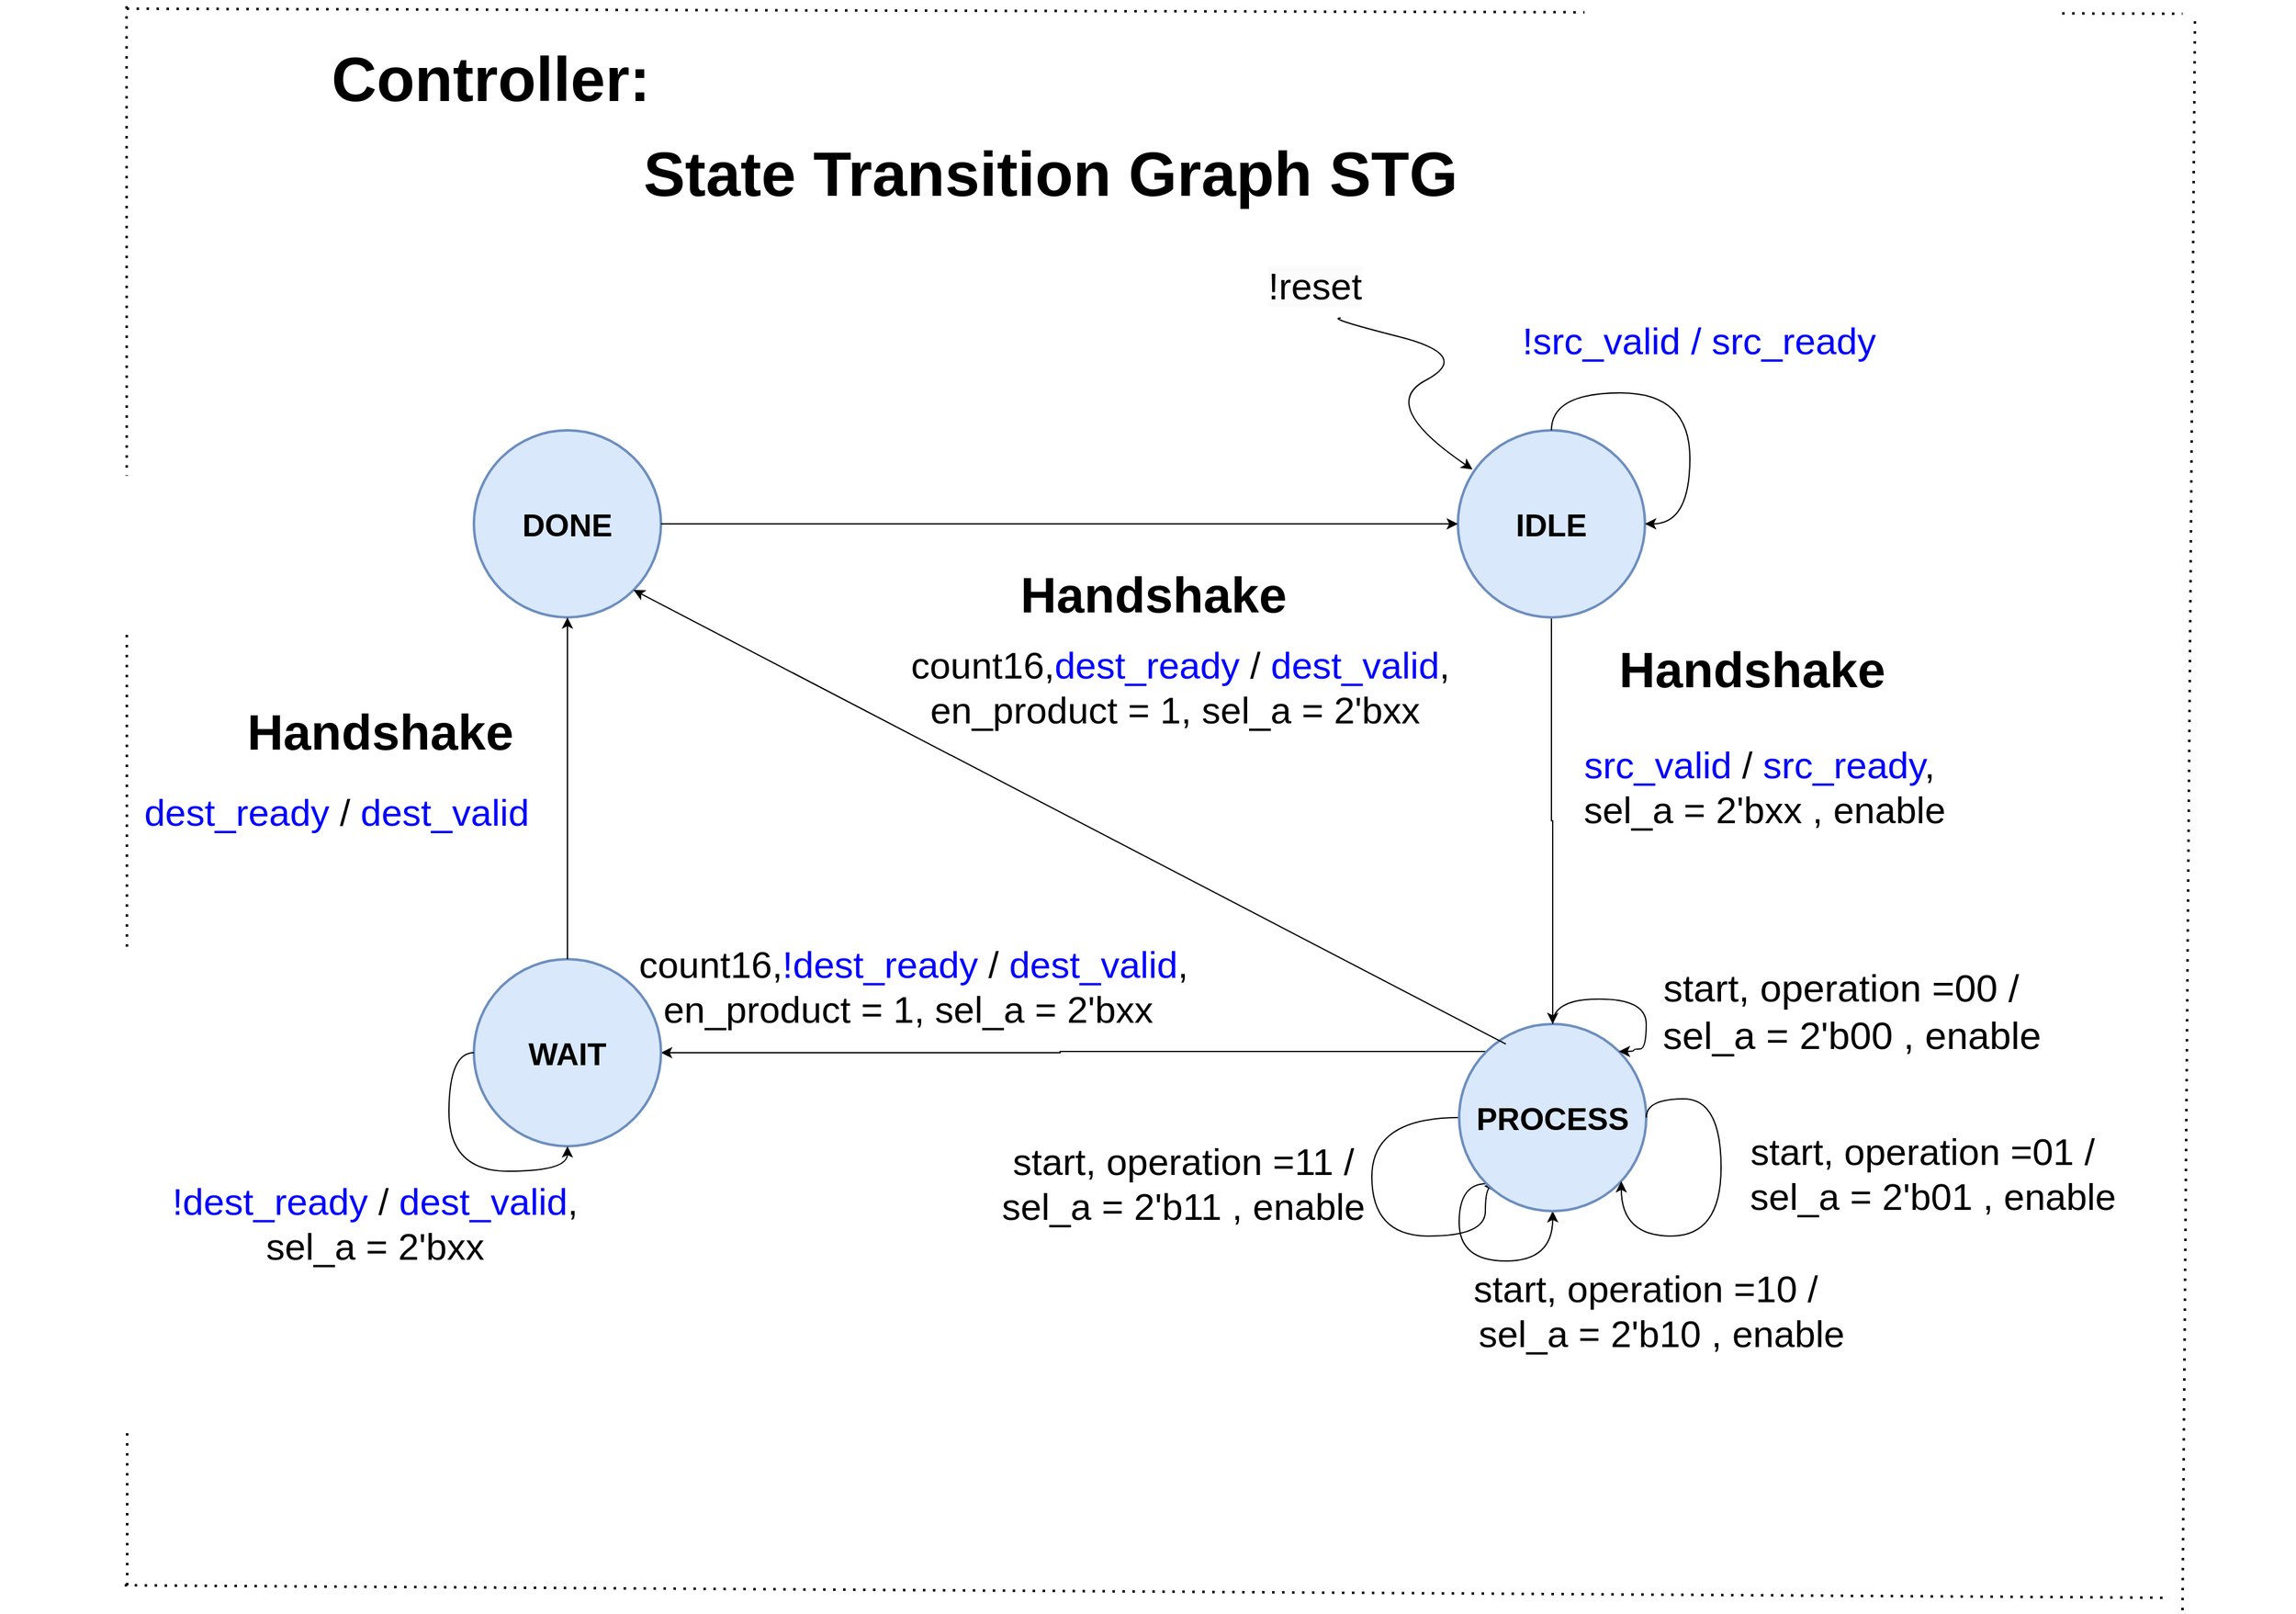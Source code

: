 <mxfile version="24.7.6">
  <diagram name="Page-1" id="FoX-252tg1TNKMLZgkpP">
    <mxGraphModel dx="2907" dy="2367" grid="1" gridSize="10" guides="1" tooltips="1" connect="1" arrows="1" fold="1" page="1" pageScale="1" pageWidth="827" pageHeight="1169" math="0" shadow="0">
      <root>
        <mxCell id="0" />
        <mxCell id="1" parent="0" />
        <mxCell id="cmFCn7VclfjNkGZ2KnOe-1" value="&lt;h1 style=&quot;margin-top: 0px;&quot;&gt;&lt;span style=&quot;background-color: initial;&quot;&gt;&lt;font style=&quot;font-size: 50px;&quot;&gt;&amp;nbsp;Controller:&lt;/font&gt;&lt;/span&gt;&lt;br&gt;&lt;/h1&gt;&lt;div&gt;&lt;span style=&quot;background-color: initial;&quot;&gt;&lt;font style=&quot;font-size: 50px;&quot;&gt;&lt;span style=&quot;white-space: pre;&quot;&gt;&#x9;&lt;/span&gt;&lt;span style=&quot;white-space: pre;&quot;&gt;&#x9;&lt;/span&gt;&amp;nbsp; &amp;nbsp;&lt;/font&gt;&lt;/span&gt;&lt;span style=&quot;font-size: 50px; background-color: initial;&quot;&gt;&lt;b&gt;State Transition Graph STG&lt;/b&gt;&lt;/span&gt;&lt;/div&gt;" style="text;html=1;whiteSpace=wrap;overflow=hidden;rounded=0;" parent="1" vertex="1">
          <mxGeometry x="-340" y="-584" width="1050" height="164" as="geometry" />
        </mxCell>
        <mxCell id="gJkU2lISzsHSFMxzYLpN-6" style="edgeStyle=orthogonalEdgeStyle;rounded=0;orthogonalLoop=1;jettySize=auto;html=1;exitX=0.5;exitY=1;exitDx=0;exitDy=0;entryX=0.5;entryY=0;entryDx=0;entryDy=0;" parent="1" source="cmFCn7VclfjNkGZ2KnOe-2" target="cmFCn7VclfjNkGZ2KnOe-5" edge="1">
          <mxGeometry relative="1" as="geometry">
            <mxPoint x="570" y="180.0" as="targetPoint" />
          </mxGeometry>
        </mxCell>
        <mxCell id="cmFCn7VclfjNkGZ2KnOe-2" value="&lt;b style=&quot;font-size: 25px;&quot;&gt;IDLE&lt;/b&gt;" style="ellipse;whiteSpace=wrap;html=1;aspect=fixed;strokeWidth=2;fillColor=#dae8fc;strokeColor=#6c8ebf;" parent="1" vertex="1">
          <mxGeometry x="579" y="-266" width="150" height="150" as="geometry" />
        </mxCell>
        <mxCell id="cmFCn7VclfjNkGZ2KnOe-3" style="edgeStyle=orthogonalEdgeStyle;rounded=0;orthogonalLoop=1;jettySize=auto;html=1;exitX=0;exitY=1;exitDx=0;exitDy=0;curved=1;entryX=0.5;entryY=1;entryDx=0;entryDy=0;" parent="1" source="cmFCn7VclfjNkGZ2KnOe-5" target="cmFCn7VclfjNkGZ2KnOe-5" edge="1">
          <mxGeometry relative="1" as="geometry">
            <mxPoint x="660.0" y="370" as="targetPoint" />
            <Array as="points">
              <mxPoint x="580" y="338" />
              <mxPoint x="580" y="400" />
              <mxPoint x="655" y="400" />
            </Array>
          </mxGeometry>
        </mxCell>
        <mxCell id="cmFCn7VclfjNkGZ2KnOe-4" style="edgeStyle=orthogonalEdgeStyle;rounded=0;orthogonalLoop=1;jettySize=auto;html=1;exitX=0;exitY=0.5;exitDx=0;exitDy=0;curved=1;" parent="1" source="cmFCn7VclfjNkGZ2KnOe-5" edge="1">
          <mxGeometry relative="1" as="geometry">
            <mxPoint x="600" y="340" as="targetPoint" />
            <Array as="points">
              <mxPoint x="510" y="285" />
              <mxPoint x="510" y="380" />
              <mxPoint x="601" y="380" />
            </Array>
          </mxGeometry>
        </mxCell>
        <mxCell id="cmFCn7VclfjNkGZ2KnOe-20" style="edgeStyle=orthogonalEdgeStyle;rounded=0;orthogonalLoop=1;jettySize=auto;html=1;exitX=0;exitY=0;exitDx=0;exitDy=0;entryX=1;entryY=0.5;entryDx=0;entryDy=0;" parent="1" source="cmFCn7VclfjNkGZ2KnOe-5" target="cmFCn7VclfjNkGZ2KnOe-21" edge="1">
          <mxGeometry relative="1" as="geometry">
            <mxPoint x="-10.0" y="233" as="targetPoint" />
          </mxGeometry>
        </mxCell>
        <mxCell id="cmFCn7VclfjNkGZ2KnOe-5" value="&lt;b style=&quot;font-size: 25px;&quot;&gt;PROCESS&lt;/b&gt;" style="ellipse;whiteSpace=wrap;html=1;aspect=fixed;strokeWidth=2;fillColor=#dae8fc;strokeColor=#6c8ebf;" parent="1" vertex="1">
          <mxGeometry x="580" y="210" width="150" height="150" as="geometry" />
        </mxCell>
        <mxCell id="cmFCn7VclfjNkGZ2KnOe-8" value="" style="curved=1;endArrow=classic;html=1;rounded=0;entryX=0.078;entryY=0.209;entryDx=0;entryDy=0;entryPerimeter=0;" parent="1" target="cmFCn7VclfjNkGZ2KnOe-2" edge="1">
          <mxGeometry width="50" height="50" relative="1" as="geometry">
            <mxPoint x="485" y="-356" as="sourcePoint" />
            <mxPoint x="465.003" y="-254.033" as="targetPoint" />
            <Array as="points">
              <mxPoint x="472.97" y="-356" />
              <mxPoint x="591" y="-326" />
              <mxPoint x="515" y="-286" />
            </Array>
          </mxGeometry>
        </mxCell>
        <mxCell id="cmFCn7VclfjNkGZ2KnOe-9" value="&lt;font style=&quot;font-size: 30px;&quot;&gt;&lt;font color=&quot;#0000ff&quot;&gt;!src_valid / src_ready&lt;/font&gt;&lt;/font&gt;" style="text;html=1;align=center;verticalAlign=middle;whiteSpace=wrap;rounded=0;" parent="1" vertex="1">
          <mxGeometry x="615" y="-370" width="315" height="64" as="geometry" />
        </mxCell>
        <mxCell id="cmFCn7VclfjNkGZ2KnOe-10" value="&lt;font style=&quot;font-size: 30px;&quot;&gt;&lt;font color=&quot;#0000ff&quot;&gt;src_valid&lt;/font&gt; / &lt;font color=&quot;#0000ff&quot;&gt;src_ready&lt;/font&gt;,&amp;nbsp;&lt;/font&gt;&lt;div&gt;&lt;font style=&quot;font-size: 30px;&quot;&gt;sel_a = 2&#39;bxx , enable&lt;/font&gt;&lt;/div&gt;" style="text;html=1;align=center;verticalAlign=middle;whiteSpace=wrap;rounded=0;" parent="1" vertex="1">
          <mxGeometry x="520" y="-10" width="610" height="60" as="geometry" />
        </mxCell>
        <mxCell id="cmFCn7VclfjNkGZ2KnOe-11" style="edgeStyle=orthogonalEdgeStyle;rounded=0;orthogonalLoop=1;jettySize=auto;html=1;exitX=1;exitY=0.5;exitDx=0;exitDy=0;curved=1;" parent="1" source="cmFCn7VclfjNkGZ2KnOe-5" target="cmFCn7VclfjNkGZ2KnOe-5" edge="1">
          <mxGeometry relative="1" as="geometry">
            <Array as="points">
              <mxPoint x="730" y="270" />
              <mxPoint x="790" y="270" />
              <mxPoint x="790" y="380" />
              <mxPoint x="710" y="380" />
            </Array>
          </mxGeometry>
        </mxCell>
        <mxCell id="cmFCn7VclfjNkGZ2KnOe-12" value="&lt;font style=&quot;font-size: 30px;&quot;&gt;start, operation =01 /&amp;nbsp;&amp;nbsp;&lt;/font&gt;&lt;div&gt;&lt;font style=&quot;font-size: 30px;&quot;&gt;sel_a = 2&#39;b01 , enable&lt;/font&gt;&lt;/div&gt;" style="text;html=1;align=center;verticalAlign=middle;whiteSpace=wrap;rounded=0;" parent="1" vertex="1">
          <mxGeometry x="670" y="300" width="580" height="60" as="geometry" />
        </mxCell>
        <mxCell id="cmFCn7VclfjNkGZ2KnOe-13" value="&lt;font style=&quot;font-size: 30px;&quot;&gt;start, operation =10 /&lt;span style=&quot;font-size: 31px;&quot;&gt;&amp;nbsp;&lt;/span&gt;&lt;/font&gt;&lt;div&gt;&lt;font style=&quot;font-size: 30px;&quot;&gt;&amp;nbsp; sel_a = 2&#39;b10 , enable&lt;/font&gt;&lt;/div&gt;" style="text;html=1;align=center;verticalAlign=middle;whiteSpace=wrap;rounded=0;rotation=0;" parent="1" vertex="1">
          <mxGeometry x="434" y="410" width="600" height="60" as="geometry" />
        </mxCell>
        <mxCell id="cmFCn7VclfjNkGZ2KnOe-14" value="&lt;font style=&quot;font-size: 30px;&quot;&gt;start, operation =11 /&lt;/font&gt;&lt;div&gt;&lt;font style=&quot;font-size: 30px;&quot;&gt;sel_a = 2&#39;b11 , enable&lt;/font&gt;&lt;/div&gt;" style="text;html=1;align=center;verticalAlign=middle;whiteSpace=wrap;rounded=0;" parent="1" vertex="1">
          <mxGeometry x="69" y="308" width="580" height="60" as="geometry" />
        </mxCell>
        <mxCell id="cmFCn7VclfjNkGZ2KnOe-15" style="edgeStyle=orthogonalEdgeStyle;rounded=0;orthogonalLoop=1;jettySize=auto;html=1;exitX=0.5;exitY=0;exitDx=0;exitDy=0;entryX=1;entryY=0;entryDx=0;entryDy=0;curved=1;" parent="1" source="cmFCn7VclfjNkGZ2KnOe-5" target="cmFCn7VclfjNkGZ2KnOe-5" edge="1">
          <mxGeometry relative="1" as="geometry">
            <Array as="points">
              <mxPoint x="655" y="190" />
              <mxPoint x="730" y="190" />
              <mxPoint x="730" y="230" />
              <mxPoint x="720" y="230" />
              <mxPoint x="720" y="232" />
            </Array>
          </mxGeometry>
        </mxCell>
        <mxCell id="cmFCn7VclfjNkGZ2KnOe-16" value="&lt;font style=&quot;font-size: 31px;&quot;&gt;start, operation =00 / &amp;nbsp;&lt;/font&gt;&lt;div&gt;&lt;font style=&quot;font-size: 31px;&quot;&gt;sel_a = 2&#39;b00 , enable&lt;/font&gt;&lt;/div&gt;" style="text;html=1;align=center;verticalAlign=middle;whiteSpace=wrap;rounded=0;" parent="1" vertex="1">
          <mxGeometry x="590" y="170" width="610" height="60" as="geometry" />
        </mxCell>
        <mxCell id="cmFCn7VclfjNkGZ2KnOe-17" value="&lt;font style=&quot;font-size: 30px;&quot;&gt;count16,&lt;font color=&quot;#0000ff&quot;&gt;!dest_ready&lt;/font&gt; /&amp;nbsp;&lt;font color=&quot;#0000ff&quot;&gt;dest_valid&lt;/font&gt;,&lt;/font&gt;&lt;div&gt;&lt;span style=&quot;font-size: 30px;&quot;&gt;en_product = 1,&amp;nbsp;&lt;/span&gt;&lt;span style=&quot;font-size: 30px; background-color: initial;&quot;&gt;sel_a = 2&#39;bxx&amp;nbsp;&lt;/span&gt;&lt;/div&gt;" style="text;html=1;align=center;verticalAlign=middle;whiteSpace=wrap;rounded=0;" parent="1" vertex="1">
          <mxGeometry x="-80" y="150" width="445" height="60" as="geometry" />
        </mxCell>
        <mxCell id="cmFCn7VclfjNkGZ2KnOe-18" value="&lt;font style=&quot;font-size: 40px;&quot;&gt;&lt;b&gt;Handshake&lt;/b&gt;&lt;/font&gt;" style="text;html=1;align=center;verticalAlign=middle;whiteSpace=wrap;rounded=0;" parent="1" vertex="1">
          <mxGeometry x="660" y="-110" width="310" height="70" as="geometry" />
        </mxCell>
        <mxCell id="cmFCn7VclfjNkGZ2KnOe-21" value="&lt;b style=&quot;font-size: 25px;&quot;&gt;WAIT&lt;/b&gt;" style="ellipse;whiteSpace=wrap;html=1;aspect=fixed;strokeWidth=2;fillColor=#dae8fc;strokeColor=#6c8ebf;" parent="1" vertex="1">
          <mxGeometry x="-210" y="158" width="150" height="150" as="geometry" />
        </mxCell>
        <mxCell id="cmFCn7VclfjNkGZ2KnOe-22" value="&lt;font style=&quot;font-size: 30px;&quot;&gt;&lt;font color=&quot;#0000ff&quot;&gt;!dest_ready&lt;/font&gt; /&amp;nbsp;&lt;font color=&quot;#0000ff&quot;&gt;dest_valid&lt;/font&gt;,&amp;nbsp;&lt;/font&gt;&lt;div&gt;&lt;font style=&quot;font-size: 30px;&quot;&gt;sel_a = 2&#39;bxx&amp;nbsp;&lt;/font&gt;&lt;/div&gt;" style="text;html=1;align=center;verticalAlign=middle;whiteSpace=wrap;rounded=0;" parent="1" vertex="1">
          <mxGeometry x="-520" y="340" width="470" height="60" as="geometry" />
        </mxCell>
        <mxCell id="cmFCn7VclfjNkGZ2KnOe-25" style="edgeStyle=orthogonalEdgeStyle;rounded=0;orthogonalLoop=1;jettySize=auto;html=1;exitX=0;exitY=0.5;exitDx=0;exitDy=0;entryX=0.5;entryY=1;entryDx=0;entryDy=0;curved=1;" parent="1" source="cmFCn7VclfjNkGZ2KnOe-21" target="cmFCn7VclfjNkGZ2KnOe-21" edge="1">
          <mxGeometry relative="1" as="geometry" />
        </mxCell>
        <mxCell id="cmFCn7VclfjNkGZ2KnOe-28" value="&lt;b style=&quot;font-size: 25px;&quot;&gt;DONE&lt;/b&gt;" style="ellipse;whiteSpace=wrap;html=1;aspect=fixed;strokeWidth=2;fillColor=#dae8fc;strokeColor=#6c8ebf;" parent="1" vertex="1">
          <mxGeometry x="-210" y="-266" width="150" height="150" as="geometry" />
        </mxCell>
        <mxCell id="cmFCn7VclfjNkGZ2KnOe-29" value="" style="edgeStyle=none;orthogonalLoop=1;jettySize=auto;html=1;rounded=0;exitX=0.5;exitY=0;exitDx=0;exitDy=0;entryX=0.5;entryY=1;entryDx=0;entryDy=0;" parent="1" source="cmFCn7VclfjNkGZ2KnOe-21" target="cmFCn7VclfjNkGZ2KnOe-28" edge="1">
          <mxGeometry width="80" relative="1" as="geometry">
            <mxPoint x="-190" as="sourcePoint" />
            <mxPoint x="-110" as="targetPoint" />
            <Array as="points" />
          </mxGeometry>
        </mxCell>
        <mxCell id="cmFCn7VclfjNkGZ2KnOe-31" value="" style="edgeStyle=none;orthogonalLoop=1;jettySize=auto;html=1;rounded=0;exitX=1;exitY=0.5;exitDx=0;exitDy=0;curved=1;" parent="1" source="cmFCn7VclfjNkGZ2KnOe-28" target="cmFCn7VclfjNkGZ2KnOe-2" edge="1">
          <mxGeometry width="80" relative="1" as="geometry">
            <mxPoint x="90" y="-140" as="sourcePoint" />
            <mxPoint x="170" y="-140" as="targetPoint" />
            <Array as="points" />
          </mxGeometry>
        </mxCell>
        <mxCell id="cmFCn7VclfjNkGZ2KnOe-32" value="&lt;font style=&quot;font-size: 30px;&quot;&gt;&lt;font color=&quot;#0000ff&quot;&gt;dest_ready&amp;nbsp;&lt;/font&gt;/ &lt;font color=&quot;#0000ff&quot;&gt;dest_valid&lt;/font&gt;&lt;/font&gt;" style="text;html=1;align=center;verticalAlign=middle;whiteSpace=wrap;rounded=0;" parent="1" vertex="1">
          <mxGeometry x="-590" y="10" width="540" height="60" as="geometry" />
        </mxCell>
        <mxCell id="cmFCn7VclfjNkGZ2KnOe-33" value="&lt;font style=&quot;font-size: 40px;&quot;&gt;&lt;b&gt;Handshake&lt;/b&gt;&lt;/font&gt;" style="text;html=1;align=center;verticalAlign=middle;whiteSpace=wrap;rounded=0;" parent="1" vertex="1">
          <mxGeometry x="-440" y="-60" width="310" height="70" as="geometry" />
        </mxCell>
        <mxCell id="gJkU2lISzsHSFMxzYLpN-2" style="edgeStyle=orthogonalEdgeStyle;rounded=0;orthogonalLoop=1;jettySize=auto;html=1;exitX=0.5;exitY=0;exitDx=0;exitDy=0;entryX=1;entryY=0.5;entryDx=0;entryDy=0;curved=1;" parent="1" source="cmFCn7VclfjNkGZ2KnOe-2" target="cmFCn7VclfjNkGZ2KnOe-2" edge="1">
          <mxGeometry relative="1" as="geometry">
            <Array as="points">
              <mxPoint x="654" y="-296" />
              <mxPoint x="765" y="-296" />
              <mxPoint x="765" y="-191" />
            </Array>
          </mxGeometry>
        </mxCell>
        <mxCell id="gJkU2lISzsHSFMxzYLpN-3" value="&lt;span style=&quot;color: rgb(0, 0, 0); font-family: Helvetica; font-size: 30px; font-style: normal; font-variant-ligatures: normal; font-variant-caps: normal; font-weight: 400; letter-spacing: normal; orphans: 2; text-align: center; text-indent: 0px; text-transform: none; widows: 2; word-spacing: 0px; -webkit-text-stroke-width: 0px; white-space: normal; background-color: rgb(251, 251, 251); text-decoration-thickness: initial; text-decoration-style: initial; text-decoration-color: initial; display: inline !important; float: none;&quot;&gt;!reset&lt;/span&gt;" style="text;whiteSpace=wrap;html=1;" parent="1" vertex="1">
          <mxGeometry x="425" y="-406" width="130" height="60" as="geometry" />
        </mxCell>
        <mxCell id="gJkU2lISzsHSFMxzYLpN-9" value="" style="edgeStyle=none;orthogonalLoop=1;jettySize=auto;html=1;rounded=0;exitX=0.045;exitY=0.935;exitDx=0;exitDy=0;entryX=1;entryY=1;entryDx=0;entryDy=0;exitPerimeter=0;" parent="1" source="cmFCn7VclfjNkGZ2KnOe-16" target="cmFCn7VclfjNkGZ2KnOe-28" edge="1">
          <mxGeometry width="80" relative="1" as="geometry">
            <mxPoint x="240" y="-20" as="sourcePoint" />
            <mxPoint x="320" y="-20" as="targetPoint" />
            <Array as="points" />
          </mxGeometry>
        </mxCell>
        <mxCell id="gJkU2lISzsHSFMxzYLpN-10" value="&lt;font style=&quot;font-size: 30px;&quot;&gt;count16,&lt;font color=&quot;#0000ff&quot;&gt;dest_ready&lt;/font&gt; /&amp;nbsp;&lt;font color=&quot;#0000ff&quot;&gt;dest_valid&lt;/font&gt;,&lt;/font&gt;&lt;div&gt;&lt;span style=&quot;font-size: 30px;&quot;&gt;en_product = 1,&amp;nbsp;&lt;/span&gt;&lt;span style=&quot;font-size: 30px; background-color: initial;&quot;&gt;sel_a = 2&#39;bxx&amp;nbsp;&lt;/span&gt;&lt;/div&gt;" style="text;html=1;align=center;verticalAlign=middle;whiteSpace=wrap;rounded=0;" parent="1" vertex="1">
          <mxGeometry x="134" y="-90" width="445" height="60" as="geometry" />
        </mxCell>
        <mxCell id="lJR9bkNl_cTjoE6GtGyK-1" value="&lt;font style=&quot;font-size: 40px;&quot;&gt;&lt;b&gt;Handshake&lt;/b&gt;&lt;/font&gt;" style="text;html=1;align=center;verticalAlign=middle;whiteSpace=wrap;rounded=0;" vertex="1" parent="1">
          <mxGeometry x="180" y="-170" width="310" height="70" as="geometry" />
        </mxCell>
        <mxCell id="lJR9bkNl_cTjoE6GtGyK-2" value="" style="endArrow=none;dashed=1;html=1;dashPattern=1 3;strokeWidth=2;rounded=0;" edge="1" parent="1">
          <mxGeometry width="50" height="50" relative="1" as="geometry">
            <mxPoint x="-488" y="660" as="sourcePoint" />
            <mxPoint x="-488.5" y="-610" as="targetPoint" />
          </mxGeometry>
        </mxCell>
        <mxCell id="lJR9bkNl_cTjoE6GtGyK-3" value="" style="endArrow=none;dashed=1;html=1;dashPattern=1 3;strokeWidth=2;rounded=0;" edge="1" parent="1">
          <mxGeometry width="50" height="50" relative="1" as="geometry">
            <mxPoint x="1160" y="680" as="sourcePoint" />
            <mxPoint x="1170" y="-600" as="targetPoint" />
          </mxGeometry>
        </mxCell>
        <mxCell id="lJR9bkNl_cTjoE6GtGyK-4" value="" style="endArrow=none;dashed=1;html=1;dashPattern=1 3;strokeWidth=2;rounded=0;" edge="1" parent="1">
          <mxGeometry width="50" height="50" relative="1" as="geometry">
            <mxPoint x="-488.5" y="-604" as="sourcePoint" />
            <mxPoint x="1160" y="-600" as="targetPoint" />
          </mxGeometry>
        </mxCell>
        <mxCell id="lJR9bkNl_cTjoE6GtGyK-5" value="" style="endArrow=none;dashed=1;html=1;dashPattern=1 3;strokeWidth=2;rounded=0;" edge="1" parent="1">
          <mxGeometry width="50" height="50" relative="1" as="geometry">
            <mxPoint x="-490" y="660" as="sourcePoint" />
            <mxPoint x="1150" y="670" as="targetPoint" />
          </mxGeometry>
        </mxCell>
      </root>
    </mxGraphModel>
  </diagram>
</mxfile>
